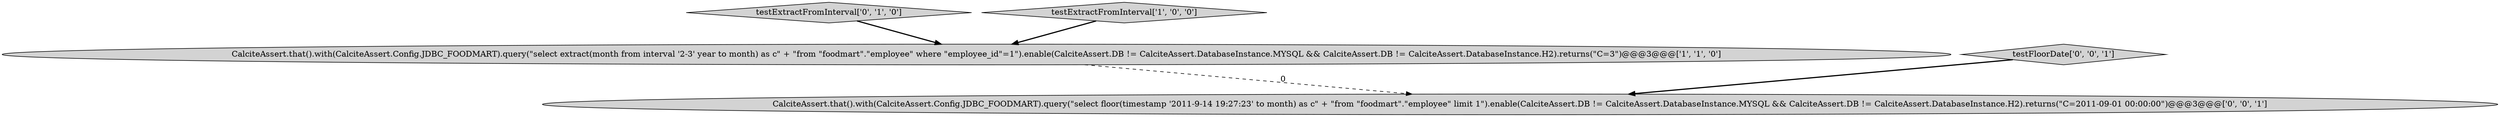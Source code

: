 digraph {
2 [style = filled, label = "testExtractFromInterval['0', '1', '0']", fillcolor = lightgray, shape = diamond image = "AAA0AAABBB2BBB"];
4 [style = filled, label = "CalciteAssert.that().with(CalciteAssert.Config.JDBC_FOODMART).query(\"select floor(timestamp '2011-9-14 19:27:23' to month) as c\" + \"from \"foodmart\".\"employee\" limit 1\").enable(CalciteAssert.DB != CalciteAssert.DatabaseInstance.MYSQL && CalciteAssert.DB != CalciteAssert.DatabaseInstance.H2).returns(\"C=2011-09-01 00:00:00\")@@@3@@@['0', '0', '1']", fillcolor = lightgray, shape = ellipse image = "AAA0AAABBB3BBB"];
0 [style = filled, label = "testExtractFromInterval['1', '0', '0']", fillcolor = lightgray, shape = diamond image = "AAA0AAABBB1BBB"];
1 [style = filled, label = "CalciteAssert.that().with(CalciteAssert.Config.JDBC_FOODMART).query(\"select extract(month from interval '2-3' year to month) as c\" + \"from \"foodmart\".\"employee\" where \"employee_id\"=1\").enable(CalciteAssert.DB != CalciteAssert.DatabaseInstance.MYSQL && CalciteAssert.DB != CalciteAssert.DatabaseInstance.H2).returns(\"C=3\")@@@3@@@['1', '1', '0']", fillcolor = lightgray, shape = ellipse image = "AAA0AAABBB1BBB"];
3 [style = filled, label = "testFloorDate['0', '0', '1']", fillcolor = lightgray, shape = diamond image = "AAA0AAABBB3BBB"];
1->4 [style = dashed, label="0"];
3->4 [style = bold, label=""];
0->1 [style = bold, label=""];
2->1 [style = bold, label=""];
}

